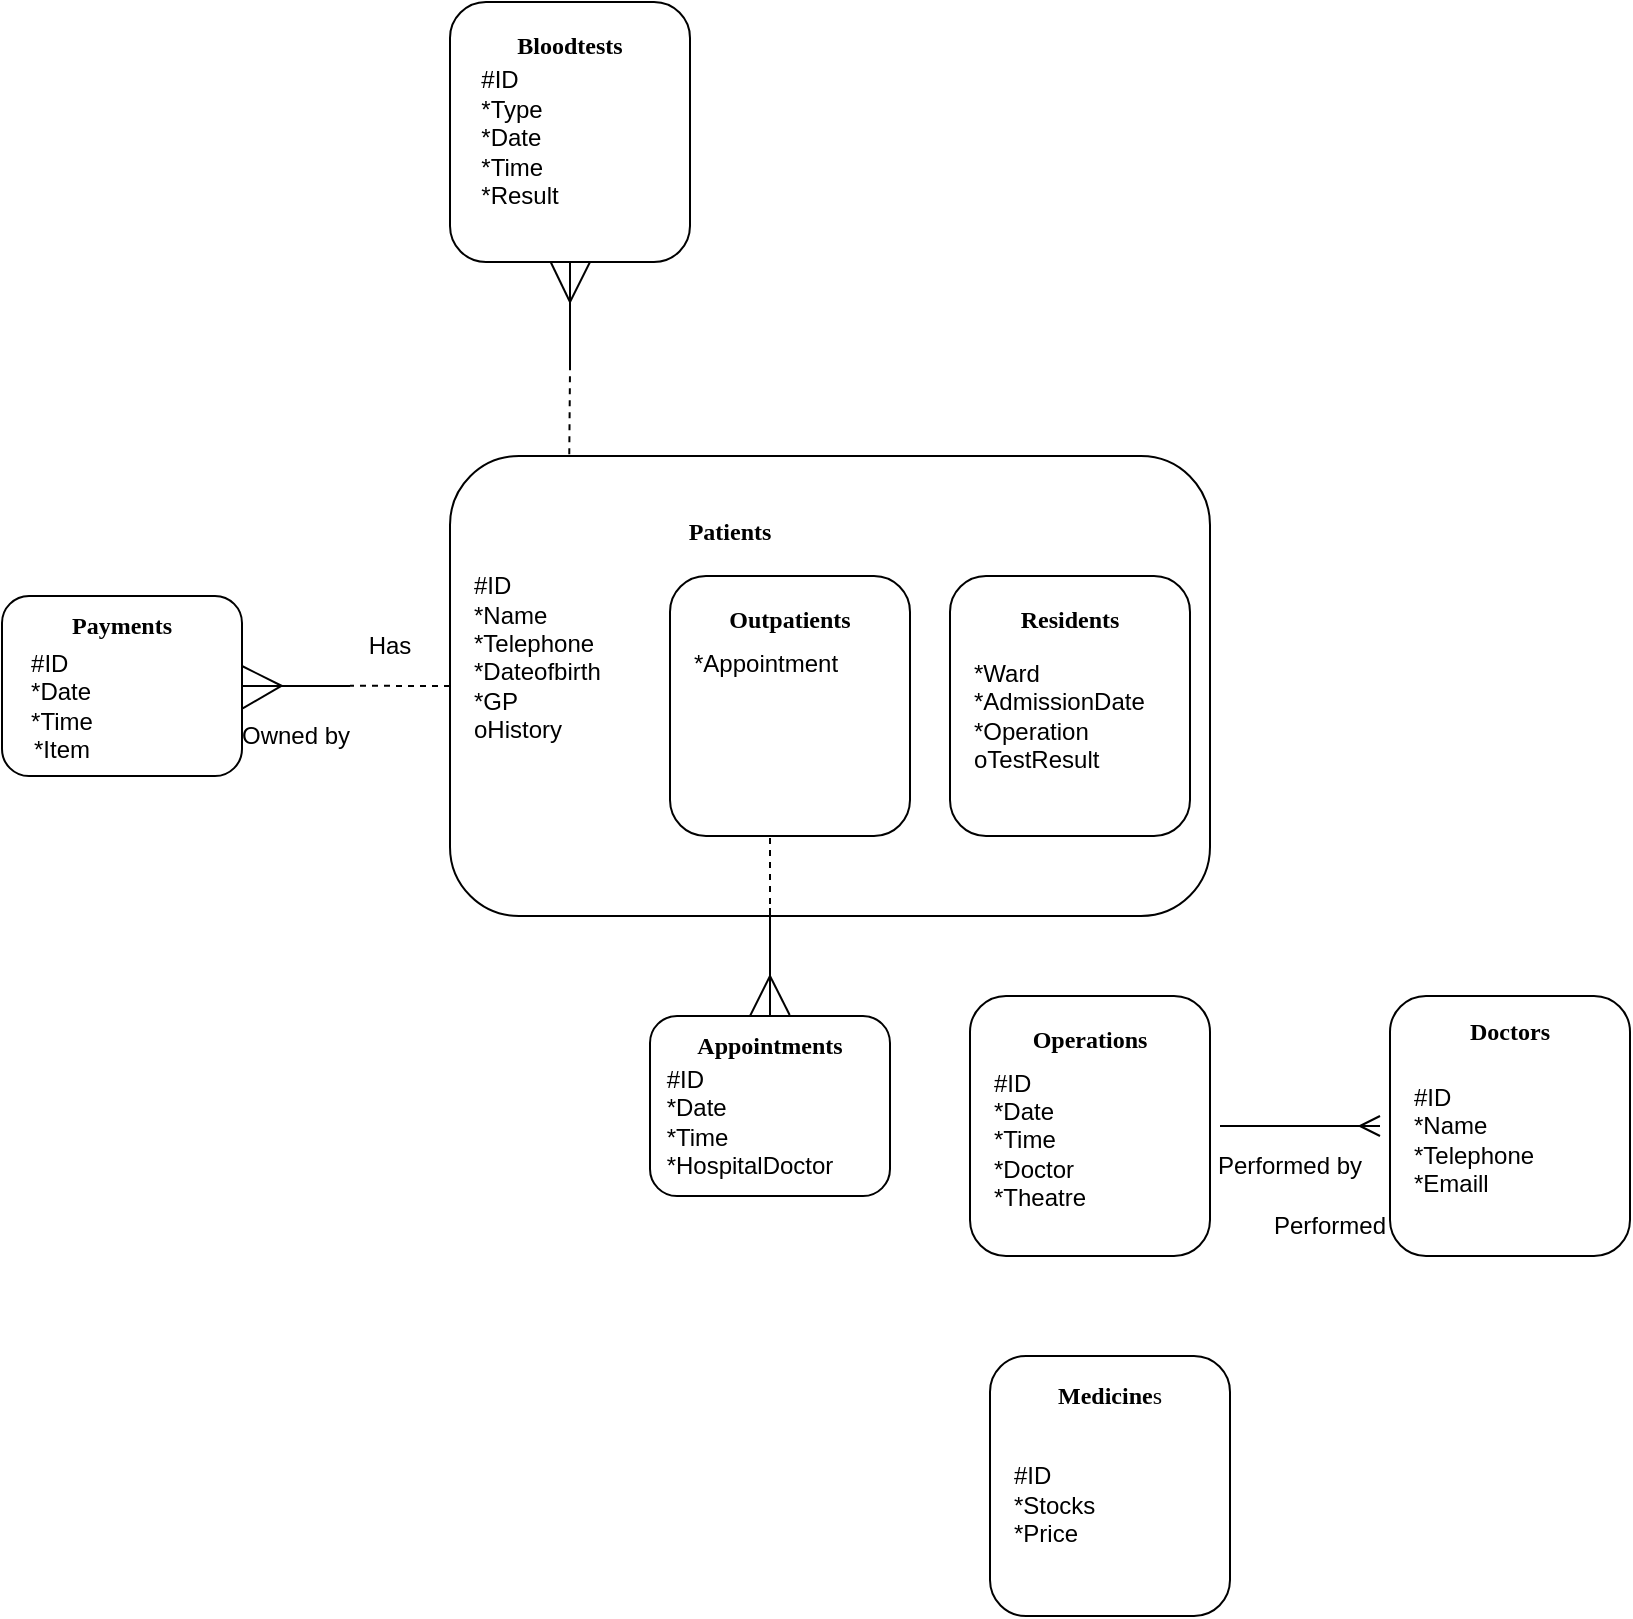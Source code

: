 <mxfile version="26.0.11">
  <diagram name="Page-1" id="4bEmmgy40c0Yq6NT1J7E">
    <mxGraphModel dx="1024" dy="552" grid="1" gridSize="10" guides="1" tooltips="1" connect="1" arrows="1" fold="1" page="1" pageScale="1" pageWidth="850" pageHeight="1100" math="0" shadow="0">
      <root>
        <mxCell id="0" />
        <mxCell id="1" parent="0" />
        <mxCell id="hxfTvokO1WppnXc-I8BG-78" value="" style="group" parent="1" vertex="1" connectable="0">
          <mxGeometry x="176" y="310" width="120" height="90" as="geometry" />
        </mxCell>
        <mxCell id="hxfTvokO1WppnXc-I8BG-79" value="&lt;br&gt;&lt;br&gt;&lt;div&gt;&lt;br&gt;&lt;/div&gt;" style="rounded=1;whiteSpace=wrap;html=1;" parent="hxfTvokO1WppnXc-I8BG-78" vertex="1">
          <mxGeometry width="120" height="90" as="geometry" />
        </mxCell>
        <mxCell id="hxfTvokO1WppnXc-I8BG-80" value="&lt;font face=&quot;Times New Roman&quot;&gt;&lt;b&gt;Payments&lt;/b&gt;&lt;/font&gt;" style="text;html=1;align=center;verticalAlign=middle;whiteSpace=wrap;rounded=0;" parent="hxfTvokO1WppnXc-I8BG-78" vertex="1">
          <mxGeometry width="120" height="30" as="geometry" />
        </mxCell>
        <mxCell id="hxfTvokO1WppnXc-I8BG-81" value="&lt;div align=&quot;left&quot;&gt;#ID&lt;br&gt;&lt;/div&gt;&lt;div align=&quot;left&quot;&gt;*Date&lt;/div&gt;&lt;div align=&quot;left&quot;&gt;*Time&lt;/div&gt;*Item" style="text;html=1;align=center;verticalAlign=middle;whiteSpace=wrap;rounded=0;" parent="hxfTvokO1WppnXc-I8BG-78" vertex="1">
          <mxGeometry y="40" width="60" height="30" as="geometry" />
        </mxCell>
        <mxCell id="n5tfa-G228gNt84pr7fv-20" value="" style="group" vertex="1" connectable="0" parent="1">
          <mxGeometry x="400" y="240" width="380" height="370" as="geometry" />
        </mxCell>
        <mxCell id="hxfTvokO1WppnXc-I8BG-58" value="" style="rounded=1;whiteSpace=wrap;html=1;" parent="n5tfa-G228gNt84pr7fv-20" vertex="1">
          <mxGeometry width="380" height="230" as="geometry" />
        </mxCell>
        <mxCell id="hxfTvokO1WppnXc-I8BG-59" value="&lt;font face=&quot;Times New Roman&quot;&gt;&lt;b&gt;Patients&lt;/b&gt;&lt;/font&gt;" style="text;html=1;align=center;verticalAlign=middle;whiteSpace=wrap;rounded=0;" parent="n5tfa-G228gNt84pr7fv-20" vertex="1">
          <mxGeometry width="280" height="76.667" as="geometry" />
        </mxCell>
        <mxCell id="hxfTvokO1WppnXc-I8BG-60" value="&lt;div align=&quot;left&quot;&gt;#ID&lt;/div&gt;&lt;div align=&quot;left&quot;&gt;*Name&lt;/div&gt;&lt;div align=&quot;left&quot;&gt;*Telephone&lt;/div&gt;&lt;div align=&quot;left&quot;&gt;*Dateofbirth&lt;/div&gt;&lt;div align=&quot;left&quot;&gt;*GP&lt;/div&gt;&lt;div align=&quot;left&quot;&gt;oHistory&lt;/div&gt;&lt;div align=&quot;left&quot;&gt;&lt;br&gt;&lt;/div&gt;" style="text;html=1;align=left;verticalAlign=middle;whiteSpace=wrap;rounded=0;" parent="n5tfa-G228gNt84pr7fv-20" vertex="1">
          <mxGeometry x="10.003" y="70.0" width="140" height="76.667" as="geometry" />
        </mxCell>
        <mxCell id="hxfTvokO1WppnXc-I8BG-65" value="" style="rounded=1;whiteSpace=wrap;html=1;" parent="n5tfa-G228gNt84pr7fv-20" vertex="1">
          <mxGeometry x="110" y="60" width="120" height="130" as="geometry" />
        </mxCell>
        <mxCell id="n5tfa-G228gNt84pr7fv-24" value="" style="group" vertex="1" connectable="0" parent="n5tfa-G228gNt84pr7fv-20">
          <mxGeometry x="110" y="60" width="120" height="70" as="geometry" />
        </mxCell>
        <mxCell id="hxfTvokO1WppnXc-I8BG-66" value="&lt;font face=&quot;Times New Roman&quot;&gt;&lt;b&gt;Outpatients&lt;/b&gt;&lt;/font&gt;" style="text;html=1;align=center;verticalAlign=middle;whiteSpace=wrap;rounded=0;" parent="n5tfa-G228gNt84pr7fv-24" vertex="1">
          <mxGeometry width="120" height="43.333" as="geometry" />
        </mxCell>
        <mxCell id="n5tfa-G228gNt84pr7fv-8" value="*Appointment" style="text;whiteSpace=wrap;html=1;" vertex="1" parent="n5tfa-G228gNt84pr7fv-24">
          <mxGeometry x="10" y="30" width="60" height="40" as="geometry" />
        </mxCell>
        <mxCell id="n5tfa-G228gNt84pr7fv-172" value="" style="group" vertex="1" connectable="0" parent="n5tfa-G228gNt84pr7fv-20">
          <mxGeometry x="150" y="191" width="10" height="89" as="geometry" />
        </mxCell>
        <mxCell id="n5tfa-G228gNt84pr7fv-142" value="" style="endArrow=none;html=1;rounded=0;" edge="1" parent="n5tfa-G228gNt84pr7fv-172">
          <mxGeometry width="50" height="50" relative="1" as="geometry">
            <mxPoint x="10" y="35" as="sourcePoint" />
            <mxPoint x="10" y="70" as="targetPoint" />
          </mxGeometry>
        </mxCell>
        <mxCell id="n5tfa-G228gNt84pr7fv-143" value="" style="endArrow=none;html=1;rounded=0;" edge="1" parent="n5tfa-G228gNt84pr7fv-172">
          <mxGeometry width="50" height="50" relative="1" as="geometry">
            <mxPoint x="10" y="69" as="sourcePoint" />
            <mxPoint x="10" y="89" as="targetPoint" />
          </mxGeometry>
        </mxCell>
        <mxCell id="n5tfa-G228gNt84pr7fv-144" value="" style="endArrow=none;html=1;rounded=0;" edge="1" parent="n5tfa-G228gNt84pr7fv-172">
          <mxGeometry width="50" height="50" relative="1" as="geometry">
            <mxPoint x="10" y="69" as="sourcePoint" />
            <mxPoint y="89" as="targetPoint" />
          </mxGeometry>
        </mxCell>
        <mxCell id="n5tfa-G228gNt84pr7fv-145" value="" style="endArrow=none;html=1;rounded=0;exitX=0.582;exitY=-0.016;exitDx=0;exitDy=0;exitPerimeter=0;" edge="1" parent="n5tfa-G228gNt84pr7fv-172" source="hxfTvokO1WppnXc-I8BG-33">
          <mxGeometry width="50" height="50" relative="1" as="geometry">
            <mxPoint x="20" y="87" as="sourcePoint" />
            <mxPoint x="10" y="69" as="targetPoint" />
          </mxGeometry>
        </mxCell>
        <mxCell id="n5tfa-G228gNt84pr7fv-146" value="" style="endArrow=none;html=1;rounded=0;dashed=1;exitX=0.213;exitY=-0.011;exitDx=0;exitDy=0;exitPerimeter=0;" edge="1" parent="n5tfa-G228gNt84pr7fv-172">
          <mxGeometry width="50" height="50" relative="1" as="geometry">
            <mxPoint x="10" as="sourcePoint" />
            <mxPoint x="10" y="35" as="targetPoint" />
          </mxGeometry>
        </mxCell>
        <mxCell id="n5tfa-G228gNt84pr7fv-23" value="" style="group" vertex="1" connectable="0" parent="1">
          <mxGeometry x="400" y="13" width="120" height="130" as="geometry" />
        </mxCell>
        <mxCell id="hxfTvokO1WppnXc-I8BG-72" value="" style="rounded=1;whiteSpace=wrap;html=1;container=1;" parent="n5tfa-G228gNt84pr7fv-23" vertex="1">
          <mxGeometry width="120" height="130" as="geometry" />
        </mxCell>
        <mxCell id="hxfTvokO1WppnXc-I8BG-74" value="&lt;div align=&quot;left&quot;&gt;#ID&lt;/div&gt;&lt;div align=&quot;left&quot;&gt;*Type&lt;/div&gt;&lt;div align=&quot;left&quot;&gt;*Date&lt;/div&gt;&lt;div align=&quot;left&quot;&gt;*Time&lt;/div&gt;&lt;div align=&quot;left&quot;&gt;*Result&lt;/div&gt;&lt;div align=&quot;left&quot;&gt;&lt;br&gt;&lt;/div&gt;" style="text;html=1;align=center;verticalAlign=middle;whiteSpace=wrap;rounded=0;" parent="hxfTvokO1WppnXc-I8BG-72" vertex="1">
          <mxGeometry x="5" y="60" width="60" height="30" as="geometry" />
        </mxCell>
        <mxCell id="-ttDfJ6nMThdbvhb9NZb-10" value="" style="group" parent="n5tfa-G228gNt84pr7fv-23" vertex="1" connectable="0">
          <mxGeometry width="120" height="90" as="geometry" />
        </mxCell>
        <mxCell id="hxfTvokO1WppnXc-I8BG-73" value="&lt;font face=&quot;Times New Roman&quot;&gt;&lt;b&gt;Bloodtests&lt;/b&gt;&lt;/font&gt;" style="text;html=1;align=center;verticalAlign=middle;whiteSpace=wrap;rounded=0;" parent="-ttDfJ6nMThdbvhb9NZb-10" vertex="1">
          <mxGeometry width="120" height="43.333" as="geometry" />
        </mxCell>
        <mxCell id="n5tfa-G228gNt84pr7fv-54" value="" style="group" vertex="1" connectable="0" parent="1">
          <mxGeometry x="296" y="345" width="54" height="20" as="geometry" />
        </mxCell>
        <mxCell id="n5tfa-G228gNt84pr7fv-37" value="" style="endArrow=none;html=1;rounded=0;" edge="1" parent="n5tfa-G228gNt84pr7fv-54">
          <mxGeometry width="50" height="50" relative="1" as="geometry">
            <mxPoint x="54" y="10" as="sourcePoint" />
            <mxPoint x="19" y="10" as="targetPoint" />
          </mxGeometry>
        </mxCell>
        <mxCell id="n5tfa-G228gNt84pr7fv-41" value="" style="endArrow=none;html=1;rounded=0;" edge="1" parent="n5tfa-G228gNt84pr7fv-54">
          <mxGeometry width="50" height="50" relative="1" as="geometry">
            <mxPoint x="20" y="10" as="sourcePoint" />
            <mxPoint y="10" as="targetPoint" />
          </mxGeometry>
        </mxCell>
        <mxCell id="n5tfa-G228gNt84pr7fv-56" value="" style="group" vertex="1" connectable="0" parent="n5tfa-G228gNt84pr7fv-54">
          <mxGeometry width="54" height="10.1" as="geometry" />
        </mxCell>
        <mxCell id="n5tfa-G228gNt84pr7fv-40" value="" style="endArrow=none;html=1;rounded=0;" edge="1" parent="n5tfa-G228gNt84pr7fv-56">
          <mxGeometry width="50" height="50" relative="1" as="geometry">
            <mxPoint x="20" y="10" as="sourcePoint" />
            <mxPoint as="targetPoint" />
          </mxGeometry>
        </mxCell>
        <mxCell id="n5tfa-G228gNt84pr7fv-55" value="" style="group" vertex="1" connectable="0" parent="n5tfa-G228gNt84pr7fv-56">
          <mxGeometry x="19.5" y="9.89" width="34.5" height="0.21" as="geometry" />
        </mxCell>
        <mxCell id="n5tfa-G228gNt84pr7fv-53" value="" style="endArrow=none;html=1;rounded=0;exitX=1.003;exitY=0.624;exitDx=0;exitDy=0;exitPerimeter=0;" edge="1" parent="n5tfa-G228gNt84pr7fv-55" source="hxfTvokO1WppnXc-I8BG-79">
          <mxGeometry width="50" height="50" relative="1" as="geometry">
            <mxPoint x="-17.5" y="10.21" as="sourcePoint" />
            <mxPoint y="0.21" as="targetPoint" />
          </mxGeometry>
        </mxCell>
        <mxCell id="n5tfa-G228gNt84pr7fv-47" value="" style="endArrow=none;html=1;rounded=0;dashed=1;exitX=0;exitY=0.5;exitDx=0;exitDy=0;" edge="1" parent="n5tfa-G228gNt84pr7fv-55" source="hxfTvokO1WppnXc-I8BG-58">
          <mxGeometry width="50" height="50" relative="1" as="geometry">
            <mxPoint x="69.5" as="sourcePoint" />
            <mxPoint x="34.5" as="targetPoint" />
          </mxGeometry>
        </mxCell>
        <mxCell id="n5tfa-G228gNt84pr7fv-69" value="Has" style="text;html=1;align=center;verticalAlign=middle;whiteSpace=wrap;rounded=0;" vertex="1" parent="1">
          <mxGeometry x="340" y="320" width="60" height="30" as="geometry" />
        </mxCell>
        <mxCell id="n5tfa-G228gNt84pr7fv-70" value="Owned by" style="text;html=1;align=center;verticalAlign=middle;whiteSpace=wrap;rounded=0;" vertex="1" parent="1">
          <mxGeometry x="293" y="365" width="60" height="30" as="geometry" />
        </mxCell>
        <mxCell id="n5tfa-G228gNt84pr7fv-80" value="" style="group" vertex="1" connectable="0" parent="1">
          <mxGeometry x="670" y="680.002" width="120" height="139.998" as="geometry" />
        </mxCell>
        <mxCell id="n5tfa-G228gNt84pr7fv-11" value="" style="rounded=1;whiteSpace=wrap;html=1;" vertex="1" parent="n5tfa-G228gNt84pr7fv-80">
          <mxGeometry y="9.998" width="120" height="130" as="geometry" />
        </mxCell>
        <mxCell id="n5tfa-G228gNt84pr7fv-22" value="" style="group" vertex="1" connectable="0" parent="n5tfa-G228gNt84pr7fv-80">
          <mxGeometry width="120" height="102.421" as="geometry" />
        </mxCell>
        <mxCell id="n5tfa-G228gNt84pr7fv-14" value="&lt;font face=&quot;Times New Roman&quot;&gt;&lt;b&gt;Medicine&lt;/b&gt;s&lt;/font&gt;" style="text;html=1;align=center;verticalAlign=middle;whiteSpace=wrap;rounded=0;" vertex="1" parent="n5tfa-G228gNt84pr7fv-22">
          <mxGeometry width="120" height="59.091" as="geometry" />
        </mxCell>
        <mxCell id="n5tfa-G228gNt84pr7fv-15" value="&lt;div&gt;&lt;br&gt;&lt;/div&gt;&lt;div&gt;#ID&lt;br&gt;&lt;/div&gt;&lt;div&gt;*Stocks&lt;/div&gt;&lt;div&gt;*Price&lt;/div&gt;" style="text;html=1;align=left;verticalAlign=middle;whiteSpace=wrap;rounded=0;" vertex="1" parent="n5tfa-G228gNt84pr7fv-22">
          <mxGeometry x="10" y="51.209" width="60" height="51.212" as="geometry" />
        </mxCell>
        <mxCell id="n5tfa-G228gNt84pr7fv-105" value="" style="group" vertex="1" connectable="0" parent="1">
          <mxGeometry x="660" y="510" width="330" height="210" as="geometry" />
        </mxCell>
        <mxCell id="-ttDfJ6nMThdbvhb9NZb-12" value="Performed" style="text;html=1;align=center;verticalAlign=middle;whiteSpace=wrap;rounded=0;" parent="n5tfa-G228gNt84pr7fv-105" vertex="1">
          <mxGeometry x="150" y="100" width="60" height="30" as="geometry" />
        </mxCell>
        <mxCell id="n5tfa-G228gNt84pr7fv-104" value="" style="group" vertex="1" connectable="0" parent="n5tfa-G228gNt84pr7fv-105">
          <mxGeometry width="330" height="210" as="geometry" />
        </mxCell>
        <mxCell id="hxfTvokO1WppnXc-I8BG-27" value="" style="group;align=left;" parent="n5tfa-G228gNt84pr7fv-104" vertex="1" connectable="0">
          <mxGeometry width="120" height="210" as="geometry" />
        </mxCell>
        <mxCell id="hxfTvokO1WppnXc-I8BG-25" value="" style="rounded=1;whiteSpace=wrap;html=1;" parent="hxfTvokO1WppnXc-I8BG-27" vertex="1">
          <mxGeometry width="120" height="130" as="geometry" />
        </mxCell>
        <mxCell id="hxfTvokO1WppnXc-I8BG-26" value="&lt;font face=&quot;Times New Roman&quot;&gt;&lt;b&gt;Operations&lt;/b&gt;&lt;/font&gt;" style="text;html=1;align=center;verticalAlign=middle;whiteSpace=wrap;rounded=0;" parent="hxfTvokO1WppnXc-I8BG-27" vertex="1">
          <mxGeometry width="120" height="43.333" as="geometry" />
        </mxCell>
        <mxCell id="hxfTvokO1WppnXc-I8BG-34" value="&lt;div align=&quot;left&quot;&gt;&lt;div align=&quot;left&quot;&gt;&lt;div align=&quot;left&quot;&gt;&lt;div align=&quot;left&quot;&gt;#ID&lt;/div&gt;&lt;/div&gt;&lt;/div&gt;&lt;/div&gt;&lt;div align=&quot;left&quot;&gt;*Date&lt;/div&gt;&lt;div align=&quot;left&quot;&gt;*Time&lt;/div&gt;&lt;div align=&quot;left&quot;&gt;*Doctor&lt;/div&gt;&lt;div align=&quot;left&quot;&gt;*Theatre&lt;br&gt;&lt;/div&gt;" style="text;html=1;align=left;verticalAlign=middle;whiteSpace=wrap;rounded=0;" parent="hxfTvokO1WppnXc-I8BG-27" vertex="1">
          <mxGeometry x="10" y="49.999" width="60" height="43.333" as="geometry" />
        </mxCell>
        <mxCell id="hxfTvokO1WppnXc-I8BG-28" value="" style="group" parent="n5tfa-G228gNt84pr7fv-104" vertex="1" connectable="0">
          <mxGeometry x="210" width="120" height="130" as="geometry" />
        </mxCell>
        <mxCell id="-ttDfJ6nMThdbvhb9NZb-1" value="" style="group;rotation=90;" parent="hxfTvokO1WppnXc-I8BG-28" vertex="1" connectable="0">
          <mxGeometry x="-50" y="20" width="20" height="90" as="geometry" />
        </mxCell>
        <mxCell id="-ttDfJ6nMThdbvhb9NZb-2" value="" style="endArrow=none;html=1;rounded=0;" parent="-ttDfJ6nMThdbvhb9NZb-1" edge="1">
          <mxGeometry width="50" height="50" relative="1" as="geometry">
            <mxPoint x="-35" y="45" as="sourcePoint" />
            <mxPoint x="35" y="45" as="targetPoint" />
          </mxGeometry>
        </mxCell>
        <mxCell id="-ttDfJ6nMThdbvhb9NZb-3" value="" style="group;rotation=90;" parent="-ttDfJ6nMThdbvhb9NZb-1" vertex="1" connectable="0">
          <mxGeometry x="35" y="40" width="10" height="10" as="geometry" />
        </mxCell>
        <mxCell id="-ttDfJ6nMThdbvhb9NZb-4" value="" style="endArrow=none;html=1;rounded=0;" parent="-ttDfJ6nMThdbvhb9NZb-3" edge="1">
          <mxGeometry width="50" height="50" relative="1" as="geometry">
            <mxPoint y="5" as="sourcePoint" />
            <mxPoint x="10" as="targetPoint" />
          </mxGeometry>
        </mxCell>
        <mxCell id="-ttDfJ6nMThdbvhb9NZb-5" value="" style="endArrow=none;html=1;rounded=0;" parent="-ttDfJ6nMThdbvhb9NZb-3" edge="1">
          <mxGeometry width="50" height="50" relative="1" as="geometry">
            <mxPoint y="5" as="sourcePoint" />
            <mxPoint x="10" y="10" as="targetPoint" />
          </mxGeometry>
        </mxCell>
        <mxCell id="-ttDfJ6nMThdbvhb9NZb-6" value="" style="endArrow=none;html=1;rounded=0;" parent="-ttDfJ6nMThdbvhb9NZb-3" edge="1">
          <mxGeometry width="50" height="50" relative="1" as="geometry">
            <mxPoint y="5" as="sourcePoint" />
            <mxPoint x="10" y="5" as="targetPoint" />
          </mxGeometry>
        </mxCell>
        <mxCell id="n5tfa-G228gNt84pr7fv-26" value="" style="group" vertex="1" connectable="0" parent="hxfTvokO1WppnXc-I8BG-28">
          <mxGeometry y="-11.818" width="120" height="141.818" as="geometry" />
        </mxCell>
        <mxCell id="hxfTvokO1WppnXc-I8BG-29" value="" style="rounded=1;whiteSpace=wrap;html=1;" parent="n5tfa-G228gNt84pr7fv-26" vertex="1">
          <mxGeometry y="11.818" width="120" height="130" as="geometry" />
        </mxCell>
        <mxCell id="hxfTvokO1WppnXc-I8BG-30" value="&lt;b&gt;&lt;font face=&quot;Times New Roman&quot;&gt;Doctors&lt;/font&gt;&lt;/b&gt;" style="text;html=1;align=center;verticalAlign=middle;whiteSpace=wrap;rounded=0;" parent="n5tfa-G228gNt84pr7fv-26" vertex="1">
          <mxGeometry width="120" height="59.091" as="geometry" />
        </mxCell>
        <mxCell id="hxfTvokO1WppnXc-I8BG-56" value="&lt;div&gt;&lt;br&gt;&lt;/div&gt;&lt;div&gt;#ID&lt;br&gt;&lt;/div&gt;&lt;div&gt;*Name&lt;/div&gt;&lt;div&gt;*Telephone&lt;/div&gt;&lt;div&gt;*Emaill&lt;br&gt;&lt;/div&gt;" style="text;html=1;align=left;verticalAlign=middle;whiteSpace=wrap;rounded=0;" parent="n5tfa-G228gNt84pr7fv-26" vertex="1">
          <mxGeometry x="10" y="51.209" width="60" height="51.212" as="geometry" />
        </mxCell>
        <mxCell id="-ttDfJ6nMThdbvhb9NZb-13" value="Performed by" style="text;html=1;align=center;verticalAlign=middle;whiteSpace=wrap;rounded=0;" parent="n5tfa-G228gNt84pr7fv-104" vertex="1">
          <mxGeometry x="120" y="70" width="80" height="30" as="geometry" />
        </mxCell>
        <mxCell id="n5tfa-G228gNt84pr7fv-106" value="" style="group" vertex="1" connectable="0" parent="1">
          <mxGeometry x="650" y="300" width="120" height="130" as="geometry" />
        </mxCell>
        <mxCell id="hxfTvokO1WppnXc-I8BG-69" value="" style="rounded=1;whiteSpace=wrap;html=1;" parent="n5tfa-G228gNt84pr7fv-106" vertex="1">
          <mxGeometry width="120" height="130" as="geometry" />
        </mxCell>
        <mxCell id="n5tfa-G228gNt84pr7fv-21" value="" style="group" vertex="1" connectable="0" parent="n5tfa-G228gNt84pr7fv-106">
          <mxGeometry width="120" height="110" as="geometry" />
        </mxCell>
        <mxCell id="hxfTvokO1WppnXc-I8BG-71" value="&lt;div align=&quot;left&quot;&gt;*Ward&lt;/div&gt;&lt;div align=&quot;left&quot;&gt;*AdmissionDate&lt;/div&gt;&lt;div align=&quot;left&quot;&gt;*Operation&lt;/div&gt;&lt;div align=&quot;left&quot;&gt;oTestResult&lt;br&gt;&lt;/div&gt;" style="text;html=1;align=left;verticalAlign=middle;whiteSpace=wrap;rounded=0;" parent="n5tfa-G228gNt84pr7fv-21" vertex="1">
          <mxGeometry x="10" y="30" width="100" height="80" as="geometry" />
        </mxCell>
        <mxCell id="hxfTvokO1WppnXc-I8BG-70" value="&lt;font face=&quot;Times New Roman&quot;&gt;&lt;b&gt;Residents&lt;/b&gt;&lt;/font&gt;" style="text;html=1;align=center;verticalAlign=middle;whiteSpace=wrap;rounded=0;" parent="n5tfa-G228gNt84pr7fv-21" vertex="1">
          <mxGeometry width="120" height="43.333" as="geometry" />
        </mxCell>
        <mxCell id="n5tfa-G228gNt84pr7fv-140" value="" style="group" vertex="1" connectable="0" parent="1">
          <mxGeometry x="460.0" y="143" width="10" height="54" as="geometry" />
        </mxCell>
        <mxCell id="n5tfa-G228gNt84pr7fv-90" value="" style="endArrow=none;html=1;rounded=0;" edge="1" parent="n5tfa-G228gNt84pr7fv-140">
          <mxGeometry width="50" height="50" relative="1" as="geometry">
            <mxPoint y="54" as="sourcePoint" />
            <mxPoint y="19" as="targetPoint" />
          </mxGeometry>
        </mxCell>
        <mxCell id="n5tfa-G228gNt84pr7fv-91" value="" style="endArrow=none;html=1;rounded=0;" edge="1" parent="n5tfa-G228gNt84pr7fv-140">
          <mxGeometry width="50" height="50" relative="1" as="geometry">
            <mxPoint y="20" as="sourcePoint" />
            <mxPoint as="targetPoint" />
          </mxGeometry>
        </mxCell>
        <mxCell id="n5tfa-G228gNt84pr7fv-93" value="" style="endArrow=none;html=1;rounded=0;" edge="1" parent="n5tfa-G228gNt84pr7fv-140">
          <mxGeometry width="50" height="50" relative="1" as="geometry">
            <mxPoint y="20" as="sourcePoint" />
            <mxPoint x="10" as="targetPoint" />
          </mxGeometry>
        </mxCell>
        <mxCell id="n5tfa-G228gNt84pr7fv-95" value="" style="endArrow=none;html=1;rounded=0;exitX=0.42;exitY=1.001;exitDx=0;exitDy=0;exitPerimeter=0;" edge="1" parent="n5tfa-G228gNt84pr7fv-140" source="hxfTvokO1WppnXc-I8BG-72">
          <mxGeometry width="50" height="50" relative="1" as="geometry">
            <mxPoint x="-10" y="2" as="sourcePoint" />
            <mxPoint y="20" as="targetPoint" />
          </mxGeometry>
        </mxCell>
        <mxCell id="n5tfa-G228gNt84pr7fv-96" value="" style="endArrow=none;html=1;rounded=0;dashed=1;exitX=0.213;exitY=-0.011;exitDx=0;exitDy=0;exitPerimeter=0;" edge="1" parent="n5tfa-G228gNt84pr7fv-140" source="hxfTvokO1WppnXc-I8BG-59">
          <mxGeometry width="50" height="50" relative="1" as="geometry">
            <mxPoint y="89" as="sourcePoint" />
            <mxPoint y="54" as="targetPoint" />
          </mxGeometry>
        </mxCell>
        <mxCell id="n5tfa-G228gNt84pr7fv-85" value="" style="group" vertex="1" connectable="0" parent="1">
          <mxGeometry x="500" y="520" width="120" height="90" as="geometry" />
        </mxCell>
        <mxCell id="hxfTvokO1WppnXc-I8BG-32" value="&lt;br&gt;&lt;br&gt;&lt;div&gt;&lt;br&gt;&lt;/div&gt;" style="rounded=1;whiteSpace=wrap;html=1;" parent="n5tfa-G228gNt84pr7fv-85" vertex="1">
          <mxGeometry width="120" height="90" as="geometry" />
        </mxCell>
        <mxCell id="hxfTvokO1WppnXc-I8BG-33" value="&lt;font face=&quot;Times New Roman&quot;&gt;&lt;b&gt;Appointments&lt;/b&gt;&lt;/font&gt;" style="text;html=1;align=center;verticalAlign=middle;whiteSpace=wrap;rounded=0;" parent="n5tfa-G228gNt84pr7fv-85" vertex="1">
          <mxGeometry width="120" height="30" as="geometry" />
        </mxCell>
        <mxCell id="hxfTvokO1WppnXc-I8BG-61" value="&lt;div align=&quot;left&quot;&gt;#ID&lt;br&gt;&lt;/div&gt;&lt;div align=&quot;left&quot;&gt;*Date&lt;/div&gt;&lt;div align=&quot;left&quot;&gt;*Time&lt;/div&gt;*HospitalDoctor" style="text;html=1;align=center;verticalAlign=middle;whiteSpace=wrap;rounded=0;" parent="n5tfa-G228gNt84pr7fv-85" vertex="1">
          <mxGeometry x="20" y="35" width="60" height="35" as="geometry" />
        </mxCell>
      </root>
    </mxGraphModel>
  </diagram>
</mxfile>
